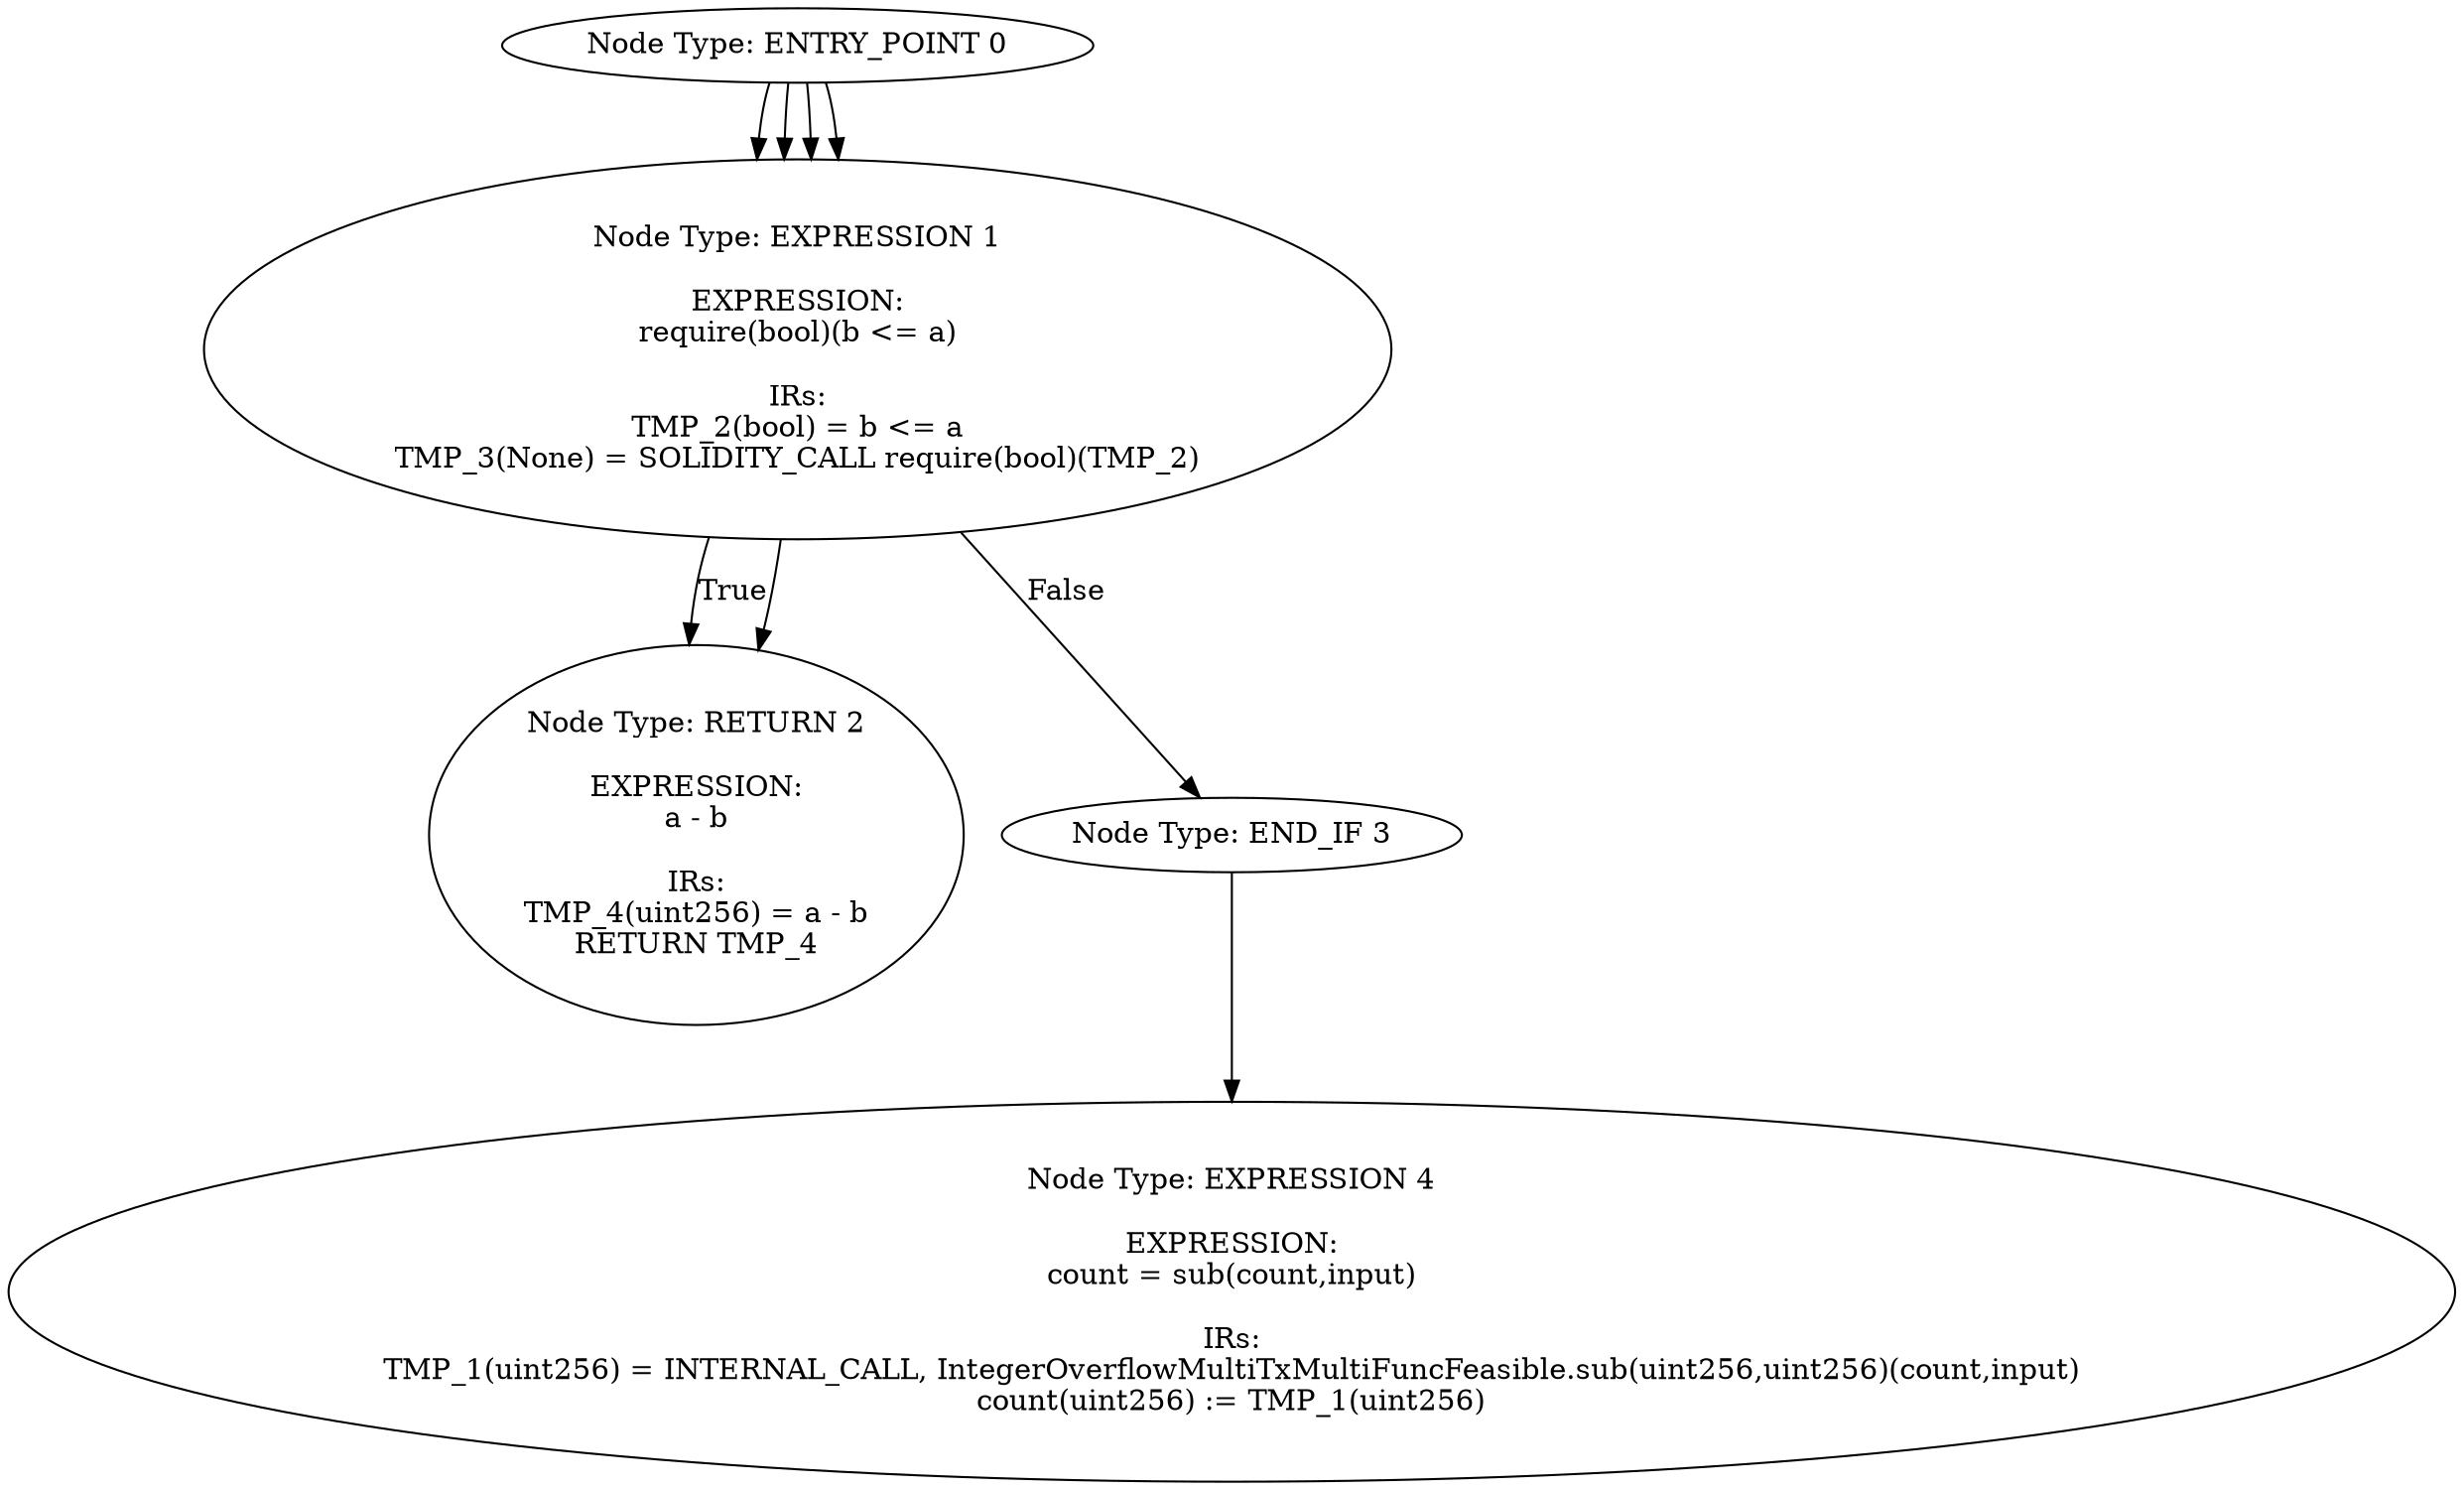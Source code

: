 digraph CFG {
0[label="Node Type: ENTRY_POINT 0
"];
0->1;
1[label="Node Type: EXPRESSION 1

EXPRESSION:
initialized = 1

IRs:
initialized(uint256) := 1(uint256)"];
0[label="Node Type: ENTRY_POINT 0
"];
0->1;
1[label="Node Type: IF 1

EXPRESSION:
initialized == 0

IRs:
TMP_0(bool) = initialized == 0
CONDITION TMP_0"];
1->2[label="True"];
1->3[label="False"];
2[label="Node Type: RETURN 2
"];
3[label="Node Type: END_IF 3
"];
3->4;
4[label="Node Type: EXPRESSION 4

EXPRESSION:
count = sub(count,input)

IRs:
TMP_1(uint256) = INTERNAL_CALL, IntegerOverflowMultiTxMultiFuncFeasible.sub(uint256,uint256)(count,input)
count(uint256) := TMP_1(uint256)"];
0[label="Node Type: OTHER_ENTRYPOINT 0

EXPRESSION:
initialized = 0

IRs:
initialized(uint256) := 0(uint256)"];
0->1;
1[label="Node Type: OTHER_ENTRYPOINT 1

EXPRESSION:
count = 1

IRs:
count(uint256) := 1(uint256)"];
0[label="Node Type: ENTRY_POINT 0
"];
0->1;
1[label="Node Type: EXPRESSION 1

EXPRESSION:
require(bool)(b <= a)

IRs:
TMP_2(bool) = b <= a
TMP_3(None) = SOLIDITY_CALL require(bool)(TMP_2)"];
1->2;
2[label="Node Type: RETURN 2

EXPRESSION:
a - b

IRs:
TMP_4(uint256) = a - b
RETURN TMP_4"];
}
